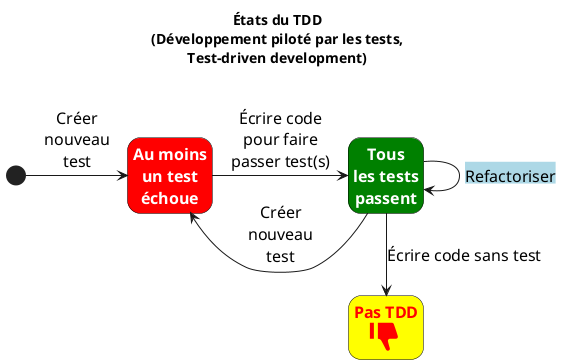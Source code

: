 @startuml
hide empty description
skinparam style strictuml
skinparam StateBorderColor black
skinparam StateFontColor white
skinparam StateFontStyle bold
skinparam StateFontSize 16
skinparam StateArrowFontSize 16
skinparam DefaultFontName "Segoe UI Black"

title États du TDD\n(Développement piloté par les tests,\nTest-driven development)\n

state Rouge as "Au moins\nun test\néchoue" #red
state Vert as "Tous\nles tests\npassent" #green
state PasTDD as "<color red>Pas TDD\n<color red><size:48><&thumb-down></color>" #yellow
[*] -right-> Rouge : Créer\nnouveau\ntest
Rouge -r-> Vert : Écrire code\npour faire\npasser test(s)
Vert -l-> Rouge : \nCréer\nnouveau\ntest
Vert -> Vert : <back:lightblue>Refactoriser</back>
Vert -->  PasTDD : Écrire code sans test
@enduml
